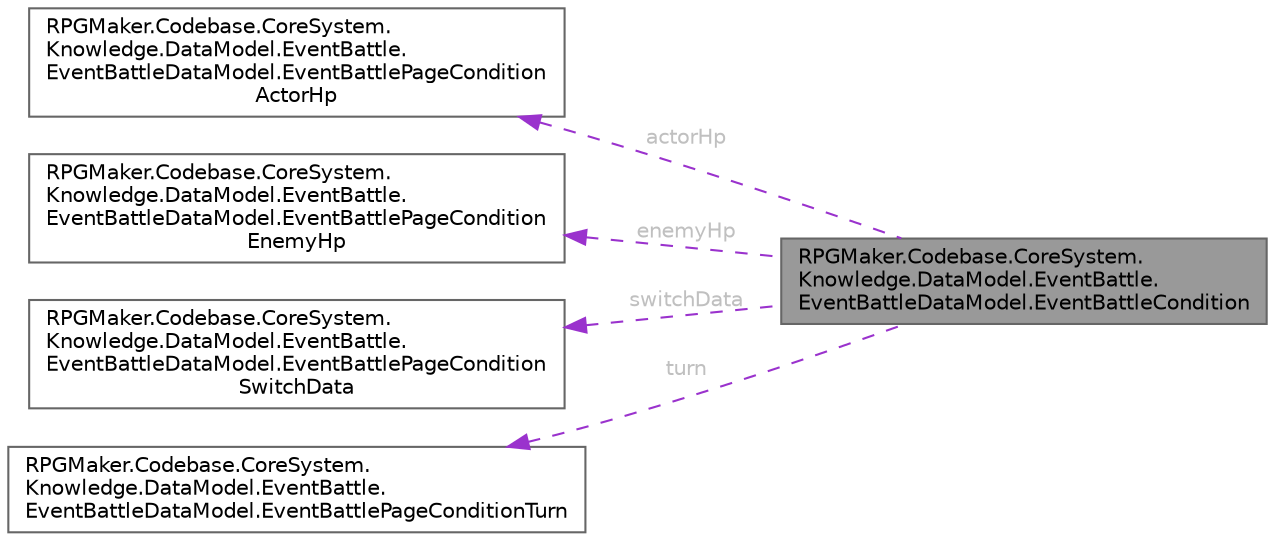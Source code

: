 digraph "RPGMaker.Codebase.CoreSystem.Knowledge.DataModel.EventBattle.EventBattleDataModel.EventBattleCondition"
{
 // LATEX_PDF_SIZE
  bgcolor="transparent";
  edge [fontname=Helvetica,fontsize=10,labelfontname=Helvetica,labelfontsize=10];
  node [fontname=Helvetica,fontsize=10,shape=box,height=0.2,width=0.4];
  rankdir="LR";
  Node1 [id="Node000001",label="RPGMaker.Codebase.CoreSystem.\lKnowledge.DataModel.EventBattle.\lEventBattleDataModel.EventBattleCondition",height=0.2,width=0.4,color="gray40", fillcolor="grey60", style="filled", fontcolor="black",tooltip="😁 イベント戦闘条件"];
  Node2 -> Node1 [id="edge1_Node000001_Node000002",dir="back",color="darkorchid3",style="dashed",tooltip=" ",label=" actorHp",fontcolor="grey" ];
  Node2 [id="Node000002",label="RPGMaker.Codebase.CoreSystem.\lKnowledge.DataModel.EventBattle.\lEventBattleDataModel.EventBattlePageCondition\lActorHp",height=0.2,width=0.4,color="gray40", fillcolor="white", style="filled",URL="$d6/dfb/class_r_p_g_maker_1_1_codebase_1_1_core_system_1_1_knowledge_1_1_data_model_1_1_event_battle_1_1061cc4768435aabf7e419e9b86ef30af.html",tooltip="😁 イベント戦闘ページ条件アクターＨＰ"];
  Node3 -> Node1 [id="edge2_Node000001_Node000003",dir="back",color="darkorchid3",style="dashed",tooltip=" ",label=" enemyHp",fontcolor="grey" ];
  Node3 [id="Node000003",label="RPGMaker.Codebase.CoreSystem.\lKnowledge.DataModel.EventBattle.\lEventBattleDataModel.EventBattlePageCondition\lEnemyHp",height=0.2,width=0.4,color="gray40", fillcolor="white", style="filled",URL="$da/d9e/class_r_p_g_maker_1_1_codebase_1_1_core_system_1_1_knowledge_1_1_data_model_1_1_event_battle_1_1fb4d2efd27410defc4747aa70698a6da.html",tooltip="😁 イベント戦闘ページ条件敵ＨＰ"];
  Node4 -> Node1 [id="edge3_Node000001_Node000004",dir="back",color="darkorchid3",style="dashed",tooltip=" ",label=" switchData",fontcolor="grey" ];
  Node4 [id="Node000004",label="RPGMaker.Codebase.CoreSystem.\lKnowledge.DataModel.EventBattle.\lEventBattleDataModel.EventBattlePageCondition\lSwitchData",height=0.2,width=0.4,color="gray40", fillcolor="white", style="filled",URL="$df/dfe/class_r_p_g_maker_1_1_codebase_1_1_core_system_1_1_knowledge_1_1_data_model_1_1_event_battle_1_1c8cc1217aa9f77f785f4cae34d0b8f63.html",tooltip="😁 イベント戦闘ページ条件スイッチ・データ"];
  Node5 -> Node1 [id="edge4_Node000001_Node000005",dir="back",color="darkorchid3",style="dashed",tooltip=" ",label=" turn",fontcolor="grey" ];
  Node5 [id="Node000005",label="RPGMaker.Codebase.CoreSystem.\lKnowledge.DataModel.EventBattle.\lEventBattleDataModel.EventBattlePageConditionTurn",height=0.2,width=0.4,color="gray40", fillcolor="white", style="filled",URL="$d8/d43/class_r_p_g_maker_1_1_codebase_1_1_core_system_1_1_knowledge_1_1_data_model_1_1_event_battle_1_11e49fb0f5926de121cef2d7b4e63af47.html",tooltip="😁 イベント戦闘ページ条件手番"];
}
